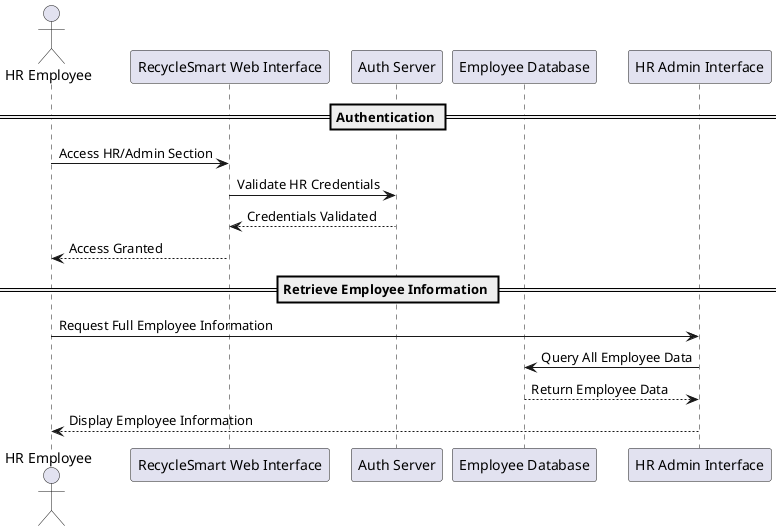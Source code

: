 @startuml
actor HRUser as "HR Employee"
participant WebInterface as "RecycleSmart Web Interface"
participant AuthenticationServer as "Auth Server"
participant Database as "Employee Database"
participant AdminInterface as "HR Admin Interface"

== Authentication ==
HRUser -> WebInterface : Access HR/Admin Section
WebInterface -> AuthenticationServer : Validate HR Credentials
AuthenticationServer --> WebInterface : Credentials Validated
WebInterface --> HRUser : Access Granted

== Retrieve Employee Information ==
HRUser -> AdminInterface : Request Full Employee Information
AdminInterface -> Database : Query All Employee Data
Database --> AdminInterface : Return Employee Data
AdminInterface --> HRUser : Display Employee Information

@enduml
